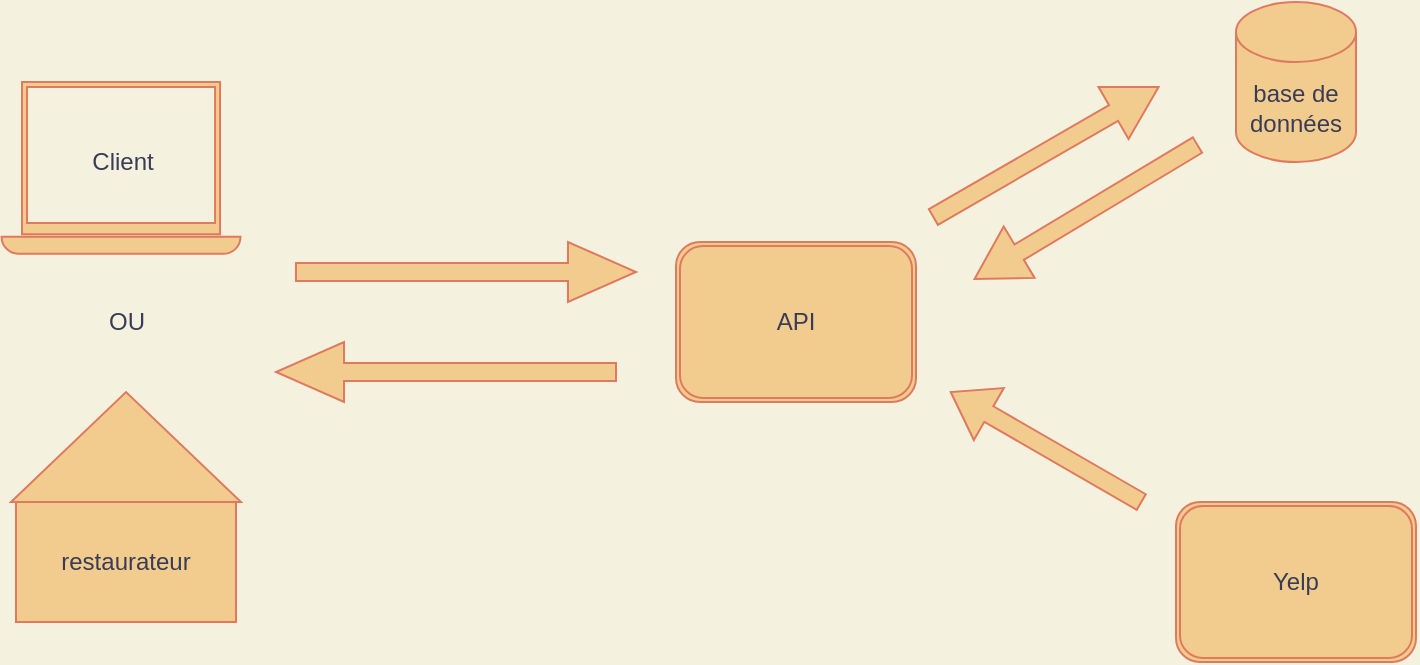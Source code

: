 <mxfile>
    <diagram id="pbh2ctj3G5VBj-bnsWR5" name="Page-1">
        <mxGraphModel dx="537" dy="386" grid="1" gridSize="10" guides="1" tooltips="1" connect="1" arrows="1" fold="1" page="1" pageScale="1" pageWidth="827" pageHeight="1169" background="#F4F1DE" math="0" shadow="0">
            <root>
                <mxCell id="0"/>
                <mxCell id="1" parent="0"/>
                <mxCell id="12" value="restaurateur" style="rounded=0;whiteSpace=wrap;html=1;fillColor=#F2CC8F;strokeColor=#E07A5F;fontColor=#393C56;" parent="1" vertex="1">
                    <mxGeometry x="70" y="850" width="110" height="60" as="geometry"/>
                </mxCell>
                <mxCell id="13" value="" style="triangle;whiteSpace=wrap;html=1;rotation=-90;fillColor=#F2CC8F;strokeColor=#E07A5F;fontColor=#393C56;" parent="1" vertex="1">
                    <mxGeometry x="97.51" y="765.02" width="54.99" height="114.99" as="geometry"/>
                </mxCell>
                <mxCell id="14" value="OU" style="text;html=1;align=center;verticalAlign=middle;resizable=0;points=[];autosize=1;strokeColor=none;fontColor=#393C56;" parent="1" vertex="1">
                    <mxGeometry x="110" y="750" width="30" height="20" as="geometry"/>
                </mxCell>
                <mxCell id="15" value="base de données" style="shape=cylinder3;whiteSpace=wrap;html=1;boundedLbl=1;backgroundOutline=1;size=15;fillColor=#F2CC8F;strokeColor=#E07A5F;fontColor=#393C56;" parent="1" vertex="1">
                    <mxGeometry x="680" y="600" width="60" height="80" as="geometry"/>
                </mxCell>
                <mxCell id="16" value="API" style="shape=ext;double=1;rounded=1;whiteSpace=wrap;html=1;fillColor=#F2CC8F;strokeColor=#E07A5F;fontColor=#393C56;" parent="1" vertex="1">
                    <mxGeometry x="400" y="720" width="120" height="80" as="geometry"/>
                </mxCell>
                <mxCell id="17" value="Yelp" style="shape=ext;double=1;rounded=1;whiteSpace=wrap;html=1;fillColor=#F2CC8F;strokeColor=#E07A5F;fontColor=#393C56;" parent="1" vertex="1">
                    <mxGeometry x="650" y="850" width="120" height="80" as="geometry"/>
                </mxCell>
                <mxCell id="19" value="" style="shape=singleArrow;whiteSpace=wrap;html=1;fillColor=#F2CC8F;strokeColor=#E07A5F;fontColor=#393C56;" parent="1" vertex="1">
                    <mxGeometry x="210" y="720" width="170" height="30" as="geometry"/>
                </mxCell>
                <mxCell id="20" value="" style="shape=singleArrow;whiteSpace=wrap;html=1;rotation=-180;fillColor=#F2CC8F;strokeColor=#E07A5F;fontColor=#393C56;" parent="1" vertex="1">
                    <mxGeometry x="200" y="770" width="170" height="30" as="geometry"/>
                </mxCell>
                <mxCell id="21" value="" style="shape=singleArrow;whiteSpace=wrap;html=1;rotation=-30;fillColor=#F2CC8F;strokeColor=#E07A5F;fontColor=#393C56;" parent="1" vertex="1">
                    <mxGeometry x="520" y="660" width="130" height="30" as="geometry"/>
                </mxCell>
                <mxCell id="22" value="" style="shape=singleArrow;whiteSpace=wrap;html=1;rotation=-211;fillColor=#F2CC8F;strokeColor=#E07A5F;fontColor=#393C56;" parent="1" vertex="1">
                    <mxGeometry x="540" y="690" width="130" height="30" as="geometry"/>
                </mxCell>
                <mxCell id="23" value="" style="shape=singleArrow;whiteSpace=wrap;html=1;rotation=-150;fillColor=#F2CC8F;strokeColor=#E07A5F;fontColor=#393C56;" parent="1" vertex="1">
                    <mxGeometry x="530" y="807.52" width="110" height="30" as="geometry"/>
                </mxCell>
                <mxCell id="24" value="" style="pointerEvents=1;shadow=0;dashed=0;html=1;strokeColor=#E07A5F;fillColor=#F2CC8F;aspect=fixed;labelPosition=center;verticalLabelPosition=bottom;verticalAlign=top;align=center;outlineConnect=0;shape=mxgraph.vvd.laptop;rounded=0;sketch=0;fontColor=#393C56;" vertex="1" parent="1">
                    <mxGeometry x="62.79" y="640" width="119.45" height="86" as="geometry"/>
                </mxCell>
                <mxCell id="25" value="Client" style="text;html=1;align=center;verticalAlign=middle;resizable=0;points=[];autosize=1;strokeColor=none;fontColor=#393C56;" vertex="1" parent="1">
                    <mxGeometry x="97.51" y="670" width="50" height="20" as="geometry"/>
                </mxCell>
            </root>
        </mxGraphModel>
    </diagram>
</mxfile>